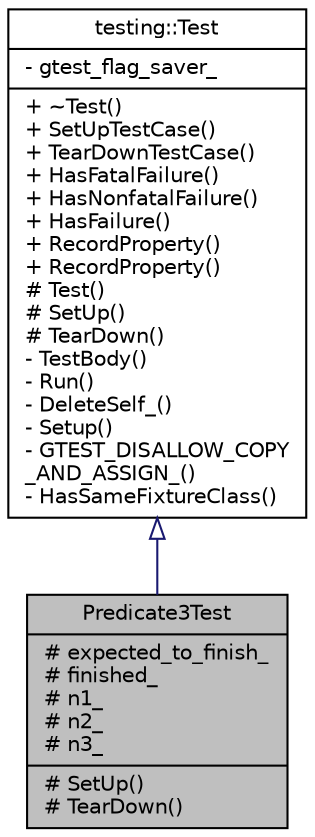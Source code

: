 digraph "Predicate3Test"
{
  edge [fontname="Helvetica",fontsize="10",labelfontname="Helvetica",labelfontsize="10"];
  node [fontname="Helvetica",fontsize="10",shape=record];
  Node0 [label="{Predicate3Test\n|# expected_to_finish_\l# finished_\l# n1_\l# n2_\l# n3_\l|# SetUp()\l# TearDown()\l}",height=0.2,width=0.4,color="black", fillcolor="grey75", style="filled", fontcolor="black"];
  Node1 -> Node0 [dir="back",color="midnightblue",fontsize="10",style="solid",arrowtail="onormal",fontname="Helvetica"];
  Node1 [label="{testing::Test\n|- gtest_flag_saver_\l|+ ~Test()\l+ SetUpTestCase()\l+ TearDownTestCase()\l+ HasFatalFailure()\l+ HasNonfatalFailure()\l+ HasFailure()\l+ RecordProperty()\l+ RecordProperty()\l# Test()\l# SetUp()\l# TearDown()\l- TestBody()\l- Run()\l- DeleteSelf_()\l- Setup()\l- GTEST_DISALLOW_COPY\l_AND_ASSIGN_()\l- HasSameFixtureClass()\l}",height=0.2,width=0.4,color="black", fillcolor="white", style="filled",URL="$df/d69/classtesting_1_1_test.html"];
}
